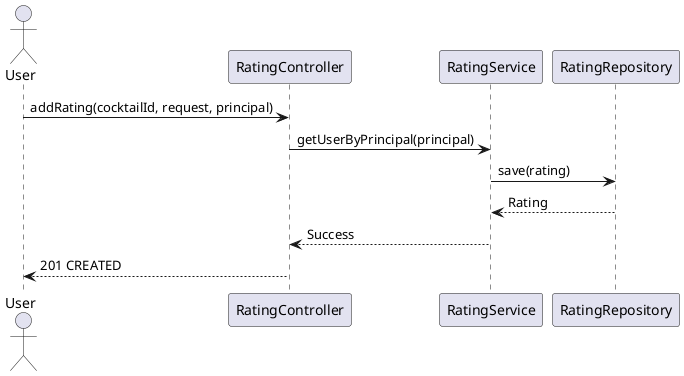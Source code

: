 @startuml
actor User
User -> RatingController: addRating(cocktailId, request, principal)
RatingController -> RatingService: getUserByPrincipal(principal)
RatingService -> RatingRepository: save(rating)
RatingRepository --> RatingService: Rating
RatingService --> RatingController: Success
RatingController --> User: 201 CREATED
@enduml
